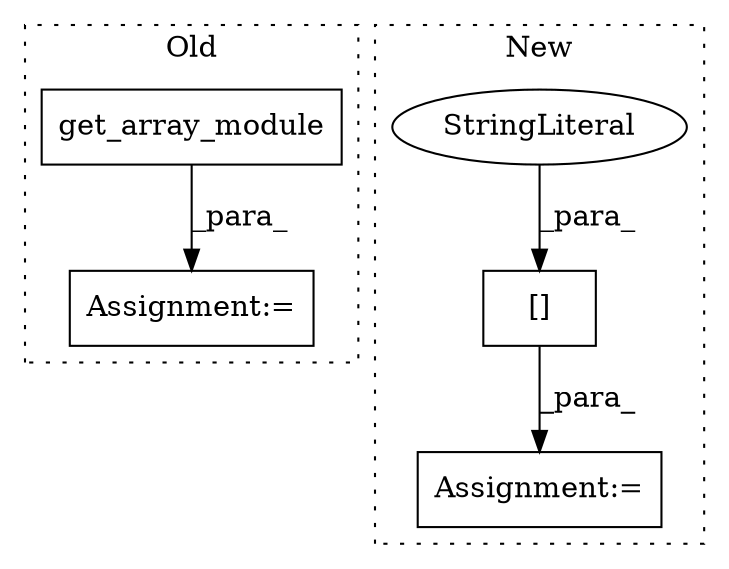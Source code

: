 digraph G {
subgraph cluster0 {
1 [label="get_array_module" a="32" s="3144,3165" l="17,1" shape="box"];
3 [label="Assignment:=" a="7" s="3138" l="1" shape="box"];
label = "Old";
style="dotted";
}
subgraph cluster1 {
2 [label="[]" a="2" s="3352,3389" l="16,1" shape="box"];
4 [label="StringLiteral" a="45" s="3368" l="21" shape="ellipse"];
5 [label="Assignment:=" a="7" s="3351" l="1" shape="box"];
label = "New";
style="dotted";
}
1 -> 3 [label="_para_"];
2 -> 5 [label="_para_"];
4 -> 2 [label="_para_"];
}